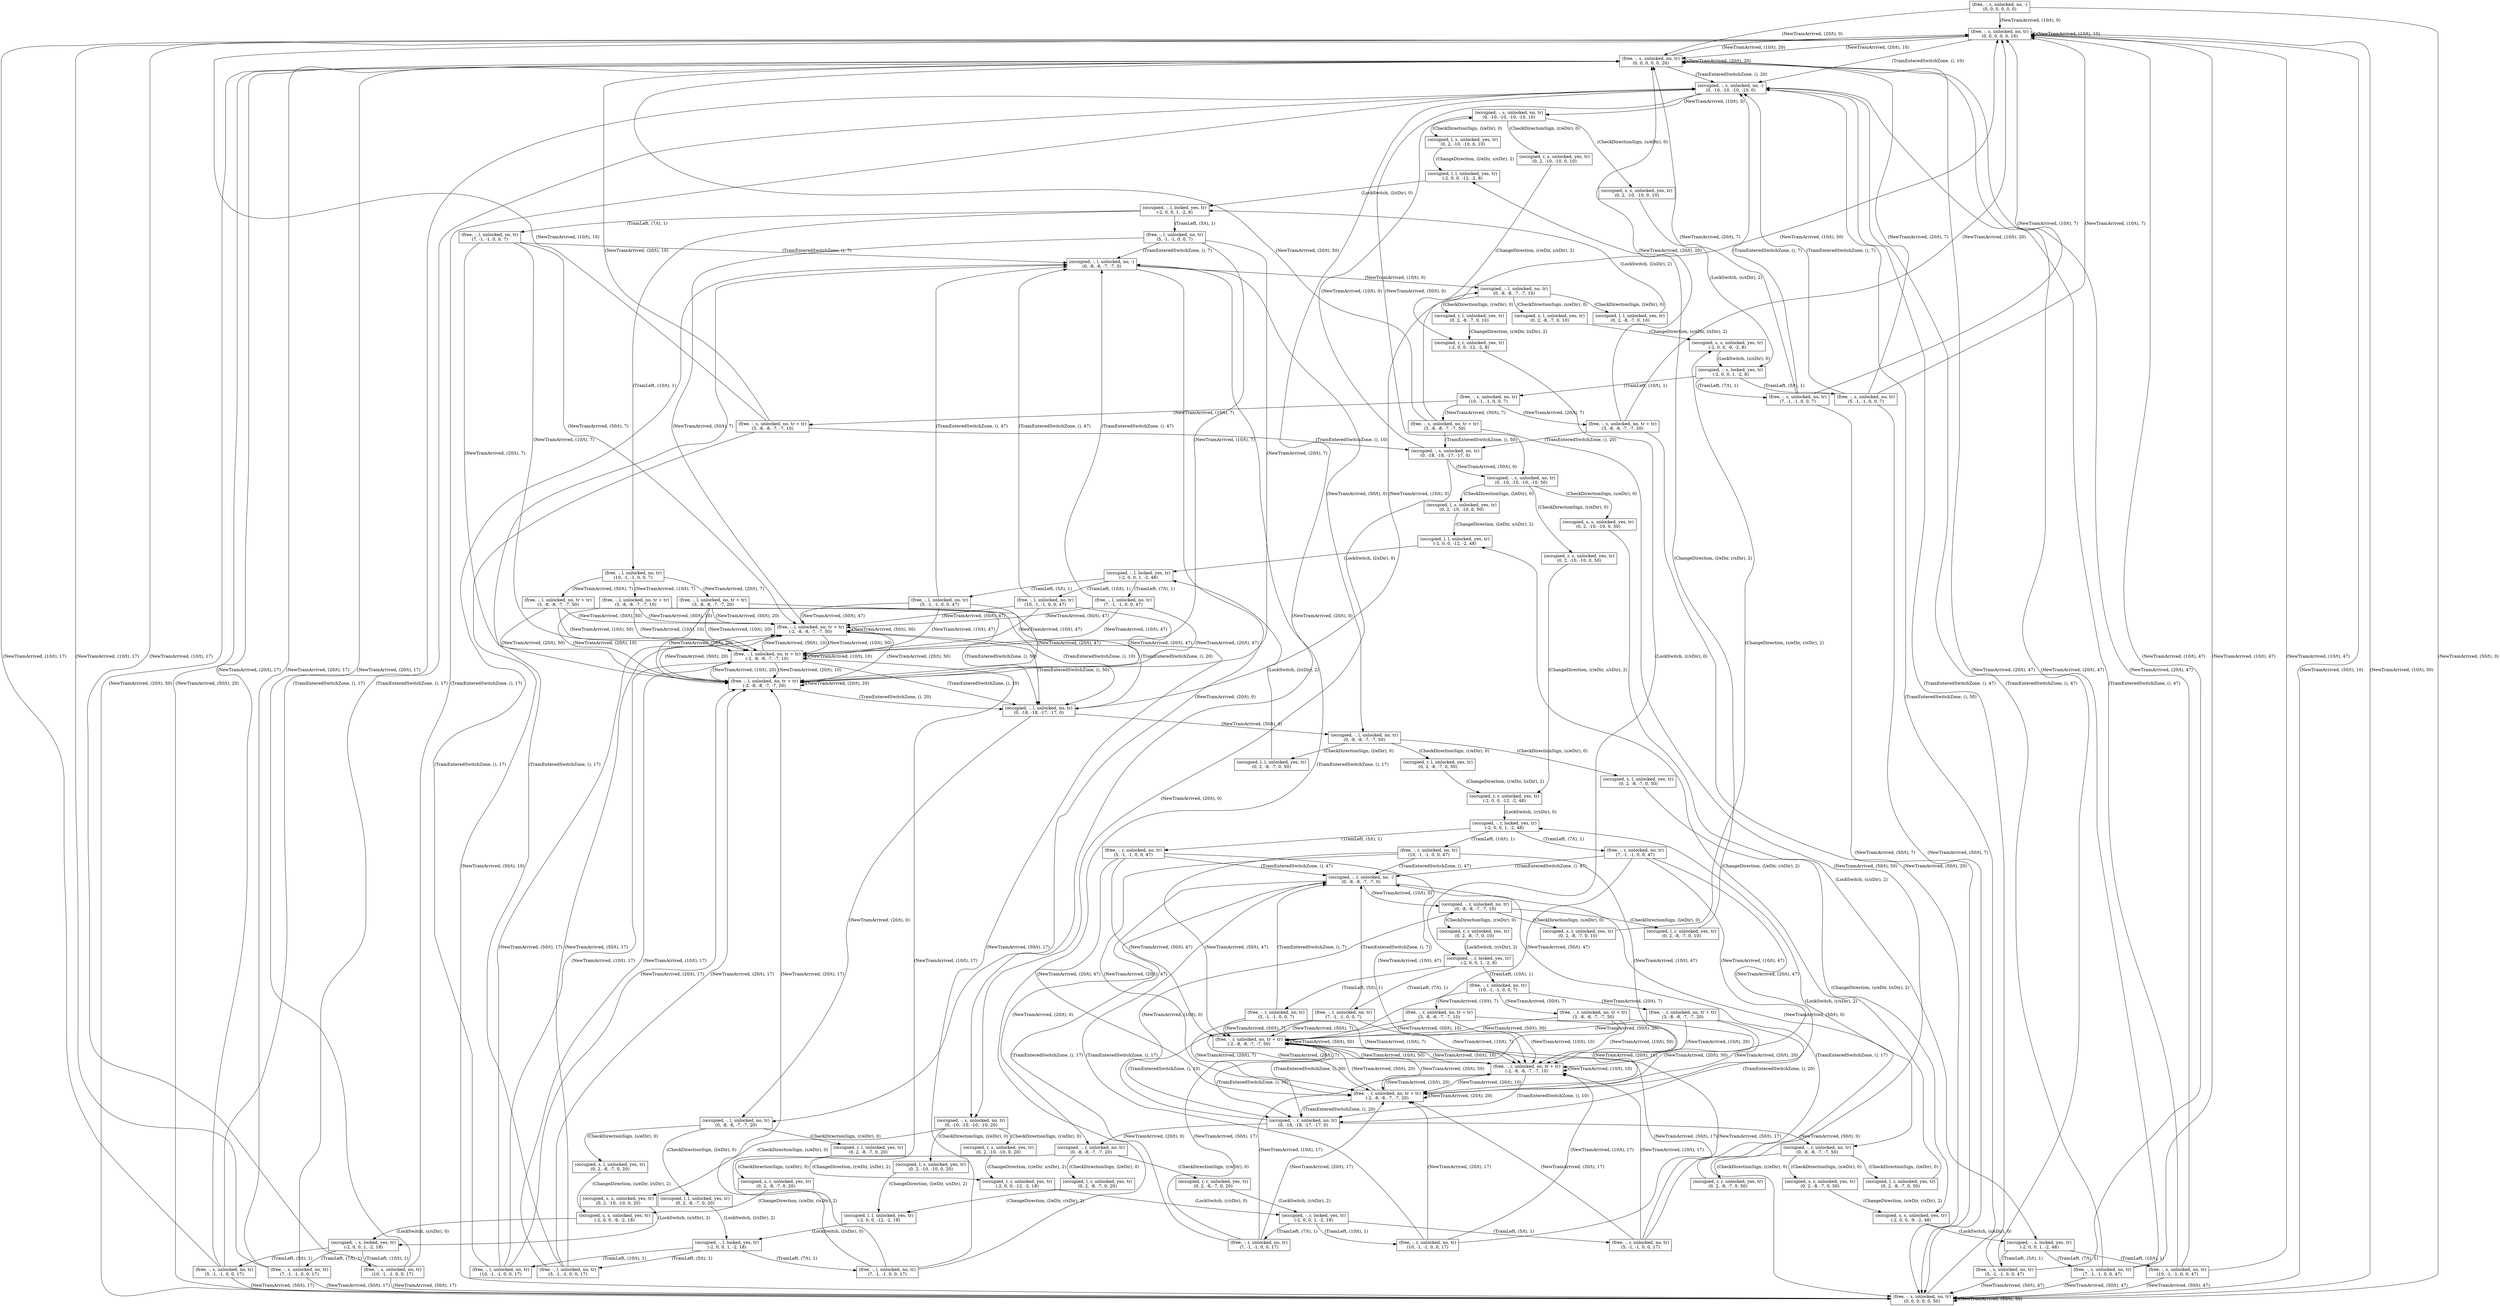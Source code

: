 digraph G {
	rankdir=TB;
	0 [label = "(free, -, s, unlocked, no, -)\n(0, 0, 0, 0, 0, 0)" shape=box];
	1 [label = "(free, -, s, unlocked, no, tr)\n(0, 0, 0, 0, 0, 10)" shape=box];
	2 [label = "(free, -, s, unlocked, no, tr)\n(0, 0, 0, 0, 0, 20)" shape=box];
	3 [label = "(free, -, s, unlocked, no, tr)\n(0, 0, 0, 0, 0, 50)" shape=box];
	4 [label = "(occupied, -, s, unlocked, no, -)\n(0, -10, -10, -10, -10, 0)" shape=box];
	5 [label = "(occupied, -, s, unlocked, no, tr)\n(0, -10, -10, -10, -10, 10)" shape=box];
	6 [label = "(occupied, -, s, unlocked, no, tr)\n(0, -10, -10, -10, -10, 20)" shape=box];
	7 [label = "(occupied, -, s, unlocked, no, tr)\n(0, -10, -10, -10, -10, 50)" shape=box];
	8 [label = "(occupied, l, s, unlocked, yes, tr)\n(0, 2, -10, -10, 0, 10)" shape=box];
	9 [label = "(occupied, s, s, unlocked, yes, tr)\n(0, 2, -10, -10, 0, 10)" shape=box];
	10 [label = "(occupied, r, s, unlocked, yes, tr)\n(0, 2, -10, -10, 0, 10)" shape=box];
	11 [label = "(occupied, l, s, unlocked, yes, tr)\n(0, 2, -10, -10, 0, 20)" shape=box];
	12 [label = "(occupied, s, s, unlocked, yes, tr)\n(0, 2, -10, -10, 0, 20)" shape=box];
	13 [label = "(occupied, r, s, unlocked, yes, tr)\n(0, 2, -10, -10, 0, 20)" shape=box];
	14 [label = "(occupied, l, s, unlocked, yes, tr)\n(0, 2, -10, -10, 0, 50)" shape=box];
	15 [label = "(occupied, s, s, unlocked, yes, tr)\n(0, 2, -10, -10, 0, 50)" shape=box];
	16 [label = "(occupied, r, s, unlocked, yes, tr)\n(0, 2, -10, -10, 0, 50)" shape=box];
	17 [label = "(occupied, l, l, unlocked, yes, tr)\n(-2, 0, 0, -12, -2, 8)" shape=box];
	18 [label = "(occupied, -, s, locked, yes, tr)\n(-2, 0, 0, 1, -2, 8)" shape=box];
	19 [label = "(occupied, r, r, unlocked, yes, tr)\n(-2, 0, 0, -12, -2, 8)" shape=box];
	20 [label = "(occupied, l, l, unlocked, yes, tr)\n(-2, 0, 0, -12, -2, 18)" shape=box];
	21 [label = "(occupied, -, s, locked, yes, tr)\n(-2, 0, 0, 1, -2, 18)" shape=box];
	22 [label = "(occupied, r, r, unlocked, yes, tr)\n(-2, 0, 0, -12, -2, 18)" shape=box];
	23 [label = "(occupied, l, l, unlocked, yes, tr)\n(-2, 0, 0, -12, -2, 48)" shape=box];
	24 [label = "(occupied, -, s, locked, yes, tr)\n(-2, 0, 0, 1, -2, 48)" shape=box];
	25 [label = "(occupied, r, r, unlocked, yes, tr)\n(-2, 0, 0, -12, -2, 48)" shape=box];
	26 [label = "(occupied, -, l, locked, yes, tr)\n(-2, 0, 0, 1, -2, 8)" shape=box];
	27 [label = "(free, -, s, unlocked, no, tr)\n(5, -1, -1, 0, 0, 7)" shape=box];
	28 [label = "(free, -, s, unlocked, no, tr)\n(7, -1, -1, 0, 0, 7)" shape=box];
	29 [label = "(free, -, s, unlocked, no, tr)\n(10, -1, -1, 0, 0, 7)" shape=box];
	30 [label = "(occupied, -, r, locked, yes, tr)\n(-2, 0, 0, 1, -2, 8)" shape=box];
	31 [label = "(occupied, -, l, locked, yes, tr)\n(-2, 0, 0, 1, -2, 18)" shape=box];
	32 [label = "(free, -, s, unlocked, no, tr)\n(5, -1, -1, 0, 0, 17)" shape=box];
	33 [label = "(free, -, s, unlocked, no, tr)\n(7, -1, -1, 0, 0, 17)" shape=box];
	34 [label = "(free, -, s, unlocked, no, tr)\n(10, -1, -1, 0, 0, 17)" shape=box];
	35 [label = "(occupied, -, r, locked, yes, tr)\n(-2, 0, 0, 1, -2, 18)" shape=box];
	36 [label = "(occupied, -, l, locked, yes, tr)\n(-2, 0, 0, 1, -2, 48)" shape=box];
	37 [label = "(free, -, s, unlocked, no, tr)\n(5, -1, -1, 0, 0, 47)" shape=box];
	38 [label = "(free, -, s, unlocked, no, tr)\n(7, -1, -1, 0, 0, 47)" shape=box];
	39 [label = "(free, -, s, unlocked, no, tr)\n(10, -1, -1, 0, 0, 47)" shape=box];
	40 [label = "(occupied, -, r, locked, yes, tr)\n(-2, 0, 0, 1, -2, 48)" shape=box];
	41 [label = "(free, -, l, unlocked, no, tr)\n(5, -1, -1, 0, 0, 7)" shape=box];
	42 [label = "(free, -, l, unlocked, no, tr)\n(7, -1, -1, 0, 0, 7)" shape=box];
	43 [label = "(free, -, l, unlocked, no, tr)\n(10, -1, -1, 0, 0, 7)" shape=box];
	44 [label = "(free, -, s, unlocked, no, tr + tr)\n(3, -8, -8, -7, -7, 10)" shape=box];
	45 [label = "(free, -, s, unlocked, no, tr + tr)\n(3, -8, -8, -7, -7, 20)" shape=box];
	46 [label = "(free, -, s, unlocked, no, tr + tr)\n(3, -8, -8, -7, -7, 50)" shape=box];
	47 [label = "(free, -, r, unlocked, no, tr)\n(5, -1, -1, 0, 0, 7)" shape=box];
	48 [label = "(free, -, r, unlocked, no, tr)\n(7, -1, -1, 0, 0, 7)" shape=box];
	49 [label = "(free, -, r, unlocked, no, tr)\n(10, -1, -1, 0, 0, 7)" shape=box];
	50 [label = "(free, -, l, unlocked, no, tr)\n(5, -1, -1, 0, 0, 17)" shape=box];
	51 [label = "(free, -, l, unlocked, no, tr)\n(7, -1, -1, 0, 0, 17)" shape=box];
	52 [label = "(free, -, l, unlocked, no, tr)\n(10, -1, -1, 0, 0, 17)" shape=box];
	53 [label = "(free, -, r, unlocked, no, tr)\n(5, -1, -1, 0, 0, 17)" shape=box];
	54 [label = "(free, -, r, unlocked, no, tr)\n(7, -1, -1, 0, 0, 17)" shape=box];
	55 [label = "(free, -, r, unlocked, no, tr)\n(10, -1, -1, 0, 0, 17)" shape=box];
	56 [label = "(free, -, l, unlocked, no, tr)\n(5, -1, -1, 0, 0, 47)" shape=box];
	57 [label = "(free, -, l, unlocked, no, tr)\n(7, -1, -1, 0, 0, 47)" shape=box];
	58 [label = "(free, -, l, unlocked, no, tr)\n(10, -1, -1, 0, 0, 47)" shape=box];
	59 [label = "(free, -, r, unlocked, no, tr)\n(5, -1, -1, 0, 0, 47)" shape=box];
	60 [label = "(free, -, r, unlocked, no, tr)\n(7, -1, -1, 0, 0, 47)" shape=box];
	61 [label = "(free, -, r, unlocked, no, tr)\n(10, -1, -1, 0, 0, 47)" shape=box];
	62 [label = "(occupied, -, l, unlocked, no, -)\n(0, -8, -8, -7, -7, 0)" shape=box];
	63 [label = "(free, -, l, unlocked, no, tr + tr)\n(-2, -8, -8, -7, -7, 10)" shape=box];
	64 [label = "(free, -, l, unlocked, no, tr + tr)\n(-2, -8, -8, -7, -7, 20)" shape=box];
	65 [label = "(free, -, l, unlocked, no, tr + tr)\n(-2, -8, -8, -7, -7, 50)" shape=box];
	66 [label = "(occupied, -, l, unlocked, no, tr)\n(0, -8, -8, -7, -7, 10)" shape=box];
	67 [label = "(occupied, -, l, unlocked, no, tr)\n(0, -8, -8, -7, -7, 20)" shape=box];
	68 [label = "(occupied, -, l, unlocked, no, tr)\n(0, -8, -8, -7, -7, 50)" shape=box];
	69 [label = "(free, -, l, unlocked, no, tr + tr)\n(3, -8, -8, -7, -7, 10)" shape=box];
	70 [label = "(free, -, l, unlocked, no, tr + tr)\n(3, -8, -8, -7, -7, 20)" shape=box];
	71 [label = "(free, -, l, unlocked, no, tr + tr)\n(3, -8, -8, -7, -7, 50)" shape=box];
	72 [label = "(occupied, -, s, unlocked, no, tr)\n(0, -18, -18, -17, -17, 0)" shape=box];
	73 [label = "(occupied, -, r, unlocked, no, -)\n(0, -8, -8, -7, -7, 0)" shape=box];
	74 [label = "(free, -, r, unlocked, no, tr + tr)\n(-2, -8, -8, -7, -7, 10)" shape=box];
	75 [label = "(free, -, r, unlocked, no, tr + tr)\n(-2, -8, -8, -7, -7, 20)" shape=box];
	76 [label = "(free, -, r, unlocked, no, tr + tr)\n(-2, -8, -8, -7, -7, 50)" shape=box];
	77 [label = "(occupied, -, r, unlocked, no, tr)\n(0, -8, -8, -7, -7, 10)" shape=box];
	78 [label = "(occupied, -, r, unlocked, no, tr)\n(0, -8, -8, -7, -7, 20)" shape=box];
	79 [label = "(occupied, -, r, unlocked, no, tr)\n(0, -8, -8, -7, -7, 50)" shape=box];
	80 [label = "(free, -, r, unlocked, no, tr + tr)\n(3, -8, -8, -7, -7, 10)" shape=box];
	81 [label = "(free, -, r, unlocked, no, tr + tr)\n(3, -8, -8, -7, -7, 20)" shape=box];
	82 [label = "(free, -, r, unlocked, no, tr + tr)\n(3, -8, -8, -7, -7, 50)" shape=box];
	83 [label = "(occupied, -, l, unlocked, no, tr)\n(0, -18, -18, -17, -17, 0)" shape=box];
	84 [label = "(occupied, l, l, unlocked, yes, tr)\n(0, 2, -8, -7, 0, 10)" shape=box];
	85 [label = "(occupied, s, l, unlocked, yes, tr)\n(0, 2, -8, -7, 0, 10)" shape=box];
	86 [label = "(occupied, r, l, unlocked, yes, tr)\n(0, 2, -8, -7, 0, 10)" shape=box];
	87 [label = "(occupied, l, l, unlocked, yes, tr)\n(0, 2, -8, -7, 0, 20)" shape=box];
	88 [label = "(occupied, s, l, unlocked, yes, tr)\n(0, 2, -8, -7, 0, 20)" shape=box];
	89 [label = "(occupied, r, l, unlocked, yes, tr)\n(0, 2, -8, -7, 0, 20)" shape=box];
	90 [label = "(occupied, l, l, unlocked, yes, tr)\n(0, 2, -8, -7, 0, 50)" shape=box];
	91 [label = "(occupied, s, l, unlocked, yes, tr)\n(0, 2, -8, -7, 0, 50)" shape=box];
	92 [label = "(occupied, r, l, unlocked, yes, tr)\n(0, 2, -8, -7, 0, 50)" shape=box];
	93 [label = "(occupied, -, r, unlocked, no, tr)\n(0, -18, -18, -17, -17, 0)" shape=box];
	94 [label = "(occupied, l, r, unlocked, yes, tr)\n(0, 2, -8, -7, 0, 10)" shape=box];
	95 [label = "(occupied, s, r, unlocked, yes, tr)\n(0, 2, -8, -7, 0, 10)" shape=box];
	96 [label = "(occupied, r, r, unlocked, yes, tr)\n(0, 2, -8, -7, 0, 10)" shape=box];
	97 [label = "(occupied, l, r, unlocked, yes, tr)\n(0, 2, -8, -7, 0, 20)" shape=box];
	98 [label = "(occupied, s, r, unlocked, yes, tr)\n(0, 2, -8, -7, 0, 20)" shape=box];
	99 [label = "(occupied, r, r, unlocked, yes, tr)\n(0, 2, -8, -7, 0, 20)" shape=box];
	100 [label = "(occupied, l, r, unlocked, yes, tr)\n(0, 2, -8, -7, 0, 50)" shape=box];
	101 [label = "(occupied, s, r, unlocked, yes, tr)\n(0, 2, -8, -7, 0, 50)" shape=box];
	102 [label = "(occupied, r, r, unlocked, yes, tr)\n(0, 2, -8, -7, 0, 50)" shape=box];
	103 [label = "(occupied, s, s, unlocked, yes, tr)\n(-2, 0, 0, -9, -2, 8)" shape=box];
	104 [label = "(occupied, s, s, unlocked, yes, tr)\n(-2, 0, 0, -9, -2, 18)" shape=box];
	105 [label = "(occupied, s, s, unlocked, yes, tr)\n(-2, 0, 0, -9, -2, 48)" shape=box];
	0 -> 1 [label = "(NewTramArrived, (10/t), 0)"];
	0 -> 2 [label = "(NewTramArrived, (20/t), 0)"];
	0 -> 3 [label = "(NewTramArrived, (50/t), 0)"];
	1 -> 4 [label = "(TramEnteredSwitchZone, (), 10)"];
	1 -> 1 [label = "(NewTramArrived, (10/t), 10)"];
	1 -> 2 [label = "(NewTramArrived, (20/t), 10)"];
	1 -> 3 [label = "(NewTramArrived, (50/t), 10)"];
	4 -> 5 [label = "(NewTramArrived, (10/t), 0)"];
	4 -> 6 [label = "(NewTramArrived, (20/t), 0)"];
	4 -> 7 [label = "(NewTramArrived, (50/t), 0)"];
	2 -> 4 [label = "(TramEnteredSwitchZone, (), 20)"];
	2 -> 1 [label = "(NewTramArrived, (10/t), 20)"];
	2 -> 2 [label = "(NewTramArrived, (20/t), 20)"];
	2 -> 3 [label = "(NewTramArrived, (50/t), 20)"];
	3 -> 4 [label = "(TramEnteredSwitchZone, (), 50)"];
	3 -> 1 [label = "(NewTramArrived, (10/t), 50)"];
	3 -> 2 [label = "(NewTramArrived, (20/t), 50)"];
	3 -> 3 [label = "(NewTramArrived, (50/t), 50)"];
	5 -> 8 [label = "(CheckDirectionSign, (l/eDir), 0)"];
	5 -> 9 [label = "(CheckDirectionSign, (s/eDir), 0)"];
	5 -> 10 [label = "(CheckDirectionSign, (r/eDir), 0)"];
	6 -> 11 [label = "(CheckDirectionSign, (l/eDir), 0)"];
	6 -> 12 [label = "(CheckDirectionSign, (s/eDir), 0)"];
	6 -> 13 [label = "(CheckDirectionSign, (r/eDir), 0)"];
	7 -> 14 [label = "(CheckDirectionSign, (l/eDir), 0)"];
	7 -> 15 [label = "(CheckDirectionSign, (s/eDir), 0)"];
	7 -> 16 [label = "(CheckDirectionSign, (r/eDir), 0)"];
	8 -> 17 [label = "(ChangeDirection, (l/eDir, s/sDir), 2)"];
	9 -> 18 [label = "(LockSwitch, (s/sDir), 2)"];
	10 -> 19 [label = "(ChangeDirection, (r/eDir, s/sDir), 2)"];
	11 -> 20 [label = "(ChangeDirection, (l/eDir, s/sDir), 2)"];
	12 -> 21 [label = "(LockSwitch, (s/sDir), 2)"];
	13 -> 22 [label = "(ChangeDirection, (r/eDir, s/sDir), 2)"];
	14 -> 23 [label = "(ChangeDirection, (l/eDir, s/sDir), 2)"];
	15 -> 24 [label = "(LockSwitch, (s/sDir), 2)"];
	16 -> 25 [label = "(ChangeDirection, (r/eDir, s/sDir), 2)"];
	17 -> 26 [label = "(LockSwitch, (l/sDir), 0)"];
	18 -> 27 [label = "(TramLeft, (5/t), 1)"];
	18 -> 28 [label = "(TramLeft, (7/t), 1)"];
	18 -> 29 [label = "(TramLeft, (10/t), 1)"];
	19 -> 30 [label = "(LockSwitch, (r/sDir), 0)"];
	20 -> 31 [label = "(LockSwitch, (l/sDir), 0)"];
	21 -> 32 [label = "(TramLeft, (5/t), 1)"];
	21 -> 33 [label = "(TramLeft, (7/t), 1)"];
	21 -> 34 [label = "(TramLeft, (10/t), 1)"];
	22 -> 35 [label = "(LockSwitch, (r/sDir), 0)"];
	23 -> 36 [label = "(LockSwitch, (l/sDir), 0)"];
	24 -> 37 [label = "(TramLeft, (5/t), 1)"];
	24 -> 38 [label = "(TramLeft, (7/t), 1)"];
	24 -> 39 [label = "(TramLeft, (10/t), 1)"];
	25 -> 40 [label = "(LockSwitch, (r/sDir), 0)"];
	26 -> 41 [label = "(TramLeft, (5/t), 1)"];
	26 -> 42 [label = "(TramLeft, (7/t), 1)"];
	26 -> 43 [label = "(TramLeft, (10/t), 1)"];
	27 -> 4 [label = "(TramEnteredSwitchZone, (), 7)"];
	27 -> 1 [label = "(NewTramArrived, (10/t), 7)"];
	27 -> 2 [label = "(NewTramArrived, (20/t), 7)"];
	27 -> 3 [label = "(NewTramArrived, (50/t), 7)"];
	28 -> 4 [label = "(TramEnteredSwitchZone, (), 7)"];
	28 -> 1 [label = "(NewTramArrived, (10/t), 7)"];
	28 -> 2 [label = "(NewTramArrived, (20/t), 7)"];
	28 -> 3 [label = "(NewTramArrived, (50/t), 7)"];
	29 -> 44 [label = "(NewTramArrived, (10/t), 7)"];
	29 -> 45 [label = "(NewTramArrived, (20/t), 7)"];
	29 -> 46 [label = "(NewTramArrived, (50/t), 7)"];
	30 -> 47 [label = "(TramLeft, (5/t), 1)"];
	30 -> 48 [label = "(TramLeft, (7/t), 1)"];
	30 -> 49 [label = "(TramLeft, (10/t), 1)"];
	31 -> 50 [label = "(TramLeft, (5/t), 1)"];
	31 -> 51 [label = "(TramLeft, (7/t), 1)"];
	31 -> 52 [label = "(TramLeft, (10/t), 1)"];
	32 -> 4 [label = "(TramEnteredSwitchZone, (), 17)"];
	32 -> 1 [label = "(NewTramArrived, (10/t), 17)"];
	32 -> 2 [label = "(NewTramArrived, (20/t), 17)"];
	32 -> 3 [label = "(NewTramArrived, (50/t), 17)"];
	33 -> 4 [label = "(TramEnteredSwitchZone, (), 17)"];
	33 -> 1 [label = "(NewTramArrived, (10/t), 17)"];
	33 -> 2 [label = "(NewTramArrived, (20/t), 17)"];
	33 -> 3 [label = "(NewTramArrived, (50/t), 17)"];
	34 -> 4 [label = "(TramEnteredSwitchZone, (), 17)"];
	34 -> 1 [label = "(NewTramArrived, (10/t), 17)"];
	34 -> 2 [label = "(NewTramArrived, (20/t), 17)"];
	34 -> 3 [label = "(NewTramArrived, (50/t), 17)"];
	35 -> 53 [label = "(TramLeft, (5/t), 1)"];
	35 -> 54 [label = "(TramLeft, (7/t), 1)"];
	35 -> 55 [label = "(TramLeft, (10/t), 1)"];
	36 -> 56 [label = "(TramLeft, (5/t), 1)"];
	36 -> 57 [label = "(TramLeft, (7/t), 1)"];
	36 -> 58 [label = "(TramLeft, (10/t), 1)"];
	37 -> 4 [label = "(TramEnteredSwitchZone, (), 47)"];
	37 -> 1 [label = "(NewTramArrived, (10/t), 47)"];
	37 -> 2 [label = "(NewTramArrived, (20/t), 47)"];
	37 -> 3 [label = "(NewTramArrived, (50/t), 47)"];
	38 -> 4 [label = "(TramEnteredSwitchZone, (), 47)"];
	38 -> 1 [label = "(NewTramArrived, (10/t), 47)"];
	38 -> 2 [label = "(NewTramArrived, (20/t), 47)"];
	38 -> 3 [label = "(NewTramArrived, (50/t), 47)"];
	39 -> 4 [label = "(TramEnteredSwitchZone, (), 47)"];
	39 -> 1 [label = "(NewTramArrived, (10/t), 47)"];
	39 -> 2 [label = "(NewTramArrived, (20/t), 47)"];
	39 -> 3 [label = "(NewTramArrived, (50/t), 47)"];
	40 -> 59 [label = "(TramLeft, (5/t), 1)"];
	40 -> 60 [label = "(TramLeft, (7/t), 1)"];
	40 -> 61 [label = "(TramLeft, (10/t), 1)"];
	41 -> 62 [label = "(TramEnteredSwitchZone, (), 7)"];
	41 -> 63 [label = "(NewTramArrived, (10/t), 7)"];
	41 -> 64 [label = "(NewTramArrived, (20/t), 7)"];
	41 -> 65 [label = "(NewTramArrived, (50/t), 7)"];
	62 -> 66 [label = "(NewTramArrived, (10/t), 0)"];
	62 -> 67 [label = "(NewTramArrived, (20/t), 0)"];
	62 -> 68 [label = "(NewTramArrived, (50/t), 0)"];
	42 -> 62 [label = "(TramEnteredSwitchZone, (), 7)"];
	42 -> 63 [label = "(NewTramArrived, (10/t), 7)"];
	42 -> 64 [label = "(NewTramArrived, (20/t), 7)"];
	42 -> 65 [label = "(NewTramArrived, (50/t), 7)"];
	43 -> 69 [label = "(NewTramArrived, (10/t), 7)"];
	43 -> 70 [label = "(NewTramArrived, (20/t), 7)"];
	43 -> 71 [label = "(NewTramArrived, (50/t), 7)"];
	44 -> 72 [label = "(TramEnteredSwitchZone, (), 10)"];
	44 -> 1 [label = "(NewTramArrived, (10/t), 10)"];
	44 -> 2 [label = "(NewTramArrived, (20/t), 10)"];
	44 -> 3 [label = "(NewTramArrived, (50/t), 10)"];
	72 -> 5 [label = "(NewTramArrived, (10/t), 0)"];
	72 -> 6 [label = "(NewTramArrived, (20/t), 0)"];
	72 -> 7 [label = "(NewTramArrived, (50/t), 0)"];
	45 -> 72 [label = "(TramEnteredSwitchZone, (), 20)"];
	45 -> 1 [label = "(NewTramArrived, (10/t), 20)"];
	45 -> 2 [label = "(NewTramArrived, (20/t), 20)"];
	45 -> 3 [label = "(NewTramArrived, (50/t), 20)"];
	46 -> 72 [label = "(TramEnteredSwitchZone, (), 50)"];
	46 -> 1 [label = "(NewTramArrived, (10/t), 50)"];
	46 -> 2 [label = "(NewTramArrived, (20/t), 50)"];
	46 -> 3 [label = "(NewTramArrived, (50/t), 50)"];
	47 -> 73 [label = "(TramEnteredSwitchZone, (), 7)"];
	47 -> 74 [label = "(NewTramArrived, (10/t), 7)"];
	47 -> 75 [label = "(NewTramArrived, (20/t), 7)"];
	47 -> 76 [label = "(NewTramArrived, (50/t), 7)"];
	73 -> 77 [label = "(NewTramArrived, (10/t), 0)"];
	73 -> 78 [label = "(NewTramArrived, (20/t), 0)"];
	73 -> 79 [label = "(NewTramArrived, (50/t), 0)"];
	48 -> 73 [label = "(TramEnteredSwitchZone, (), 7)"];
	48 -> 74 [label = "(NewTramArrived, (10/t), 7)"];
	48 -> 75 [label = "(NewTramArrived, (20/t), 7)"];
	48 -> 76 [label = "(NewTramArrived, (50/t), 7)"];
	49 -> 80 [label = "(NewTramArrived, (10/t), 7)"];
	49 -> 81 [label = "(NewTramArrived, (20/t), 7)"];
	49 -> 82 [label = "(NewTramArrived, (50/t), 7)"];
	50 -> 62 [label = "(TramEnteredSwitchZone, (), 17)"];
	50 -> 63 [label = "(NewTramArrived, (10/t), 17)"];
	50 -> 64 [label = "(NewTramArrived, (20/t), 17)"];
	50 -> 65 [label = "(NewTramArrived, (50/t), 17)"];
	51 -> 62 [label = "(TramEnteredSwitchZone, (), 17)"];
	51 -> 63 [label = "(NewTramArrived, (10/t), 17)"];
	51 -> 64 [label = "(NewTramArrived, (20/t), 17)"];
	51 -> 65 [label = "(NewTramArrived, (50/t), 17)"];
	52 -> 62 [label = "(TramEnteredSwitchZone, (), 17)"];
	52 -> 63 [label = "(NewTramArrived, (10/t), 17)"];
	52 -> 64 [label = "(NewTramArrived, (20/t), 17)"];
	52 -> 65 [label = "(NewTramArrived, (50/t), 17)"];
	53 -> 73 [label = "(TramEnteredSwitchZone, (), 17)"];
	53 -> 74 [label = "(NewTramArrived, (10/t), 17)"];
	53 -> 75 [label = "(NewTramArrived, (20/t), 17)"];
	53 -> 76 [label = "(NewTramArrived, (50/t), 17)"];
	54 -> 73 [label = "(TramEnteredSwitchZone, (), 17)"];
	54 -> 74 [label = "(NewTramArrived, (10/t), 17)"];
	54 -> 75 [label = "(NewTramArrived, (20/t), 17)"];
	54 -> 76 [label = "(NewTramArrived, (50/t), 17)"];
	55 -> 73 [label = "(TramEnteredSwitchZone, (), 17)"];
	55 -> 74 [label = "(NewTramArrived, (10/t), 17)"];
	55 -> 75 [label = "(NewTramArrived, (20/t), 17)"];
	55 -> 76 [label = "(NewTramArrived, (50/t), 17)"];
	56 -> 62 [label = "(TramEnteredSwitchZone, (), 47)"];
	56 -> 63 [label = "(NewTramArrived, (10/t), 47)"];
	56 -> 64 [label = "(NewTramArrived, (20/t), 47)"];
	56 -> 65 [label = "(NewTramArrived, (50/t), 47)"];
	57 -> 62 [label = "(TramEnteredSwitchZone, (), 47)"];
	57 -> 63 [label = "(NewTramArrived, (10/t), 47)"];
	57 -> 64 [label = "(NewTramArrived, (20/t), 47)"];
	57 -> 65 [label = "(NewTramArrived, (50/t), 47)"];
	58 -> 62 [label = "(TramEnteredSwitchZone, (), 47)"];
	58 -> 63 [label = "(NewTramArrived, (10/t), 47)"];
	58 -> 64 [label = "(NewTramArrived, (20/t), 47)"];
	58 -> 65 [label = "(NewTramArrived, (50/t), 47)"];
	59 -> 73 [label = "(TramEnteredSwitchZone, (), 47)"];
	59 -> 74 [label = "(NewTramArrived, (10/t), 47)"];
	59 -> 75 [label = "(NewTramArrived, (20/t), 47)"];
	59 -> 76 [label = "(NewTramArrived, (50/t), 47)"];
	60 -> 73 [label = "(TramEnteredSwitchZone, (), 47)"];
	60 -> 74 [label = "(NewTramArrived, (10/t), 47)"];
	60 -> 75 [label = "(NewTramArrived, (20/t), 47)"];
	60 -> 76 [label = "(NewTramArrived, (50/t), 47)"];
	61 -> 73 [label = "(TramEnteredSwitchZone, (), 47)"];
	61 -> 74 [label = "(NewTramArrived, (10/t), 47)"];
	61 -> 75 [label = "(NewTramArrived, (20/t), 47)"];
	61 -> 76 [label = "(NewTramArrived, (50/t), 47)"];
	63 -> 83 [label = "(TramEnteredSwitchZone, (), 10)"];
	63 -> 63 [label = "(NewTramArrived, (10/t), 10)"];
	63 -> 64 [label = "(NewTramArrived, (20/t), 10)"];
	63 -> 65 [label = "(NewTramArrived, (50/t), 10)"];
	83 -> 66 [label = "(NewTramArrived, (10/t), 0)"];
	83 -> 67 [label = "(NewTramArrived, (20/t), 0)"];
	83 -> 68 [label = "(NewTramArrived, (50/t), 0)"];
	64 -> 83 [label = "(TramEnteredSwitchZone, (), 20)"];
	64 -> 63 [label = "(NewTramArrived, (10/t), 20)"];
	64 -> 64 [label = "(NewTramArrived, (20/t), 20)"];
	64 -> 65 [label = "(NewTramArrived, (50/t), 20)"];
	65 -> 83 [label = "(TramEnteredSwitchZone, (), 50)"];
	65 -> 63 [label = "(NewTramArrived, (10/t), 50)"];
	65 -> 64 [label = "(NewTramArrived, (20/t), 50)"];
	65 -> 65 [label = "(NewTramArrived, (50/t), 50)"];
	66 -> 84 [label = "(CheckDirectionSign, (l/eDir), 0)"];
	66 -> 85 [label = "(CheckDirectionSign, (s/eDir), 0)"];
	66 -> 86 [label = "(CheckDirectionSign, (r/eDir), 0)"];
	67 -> 87 [label = "(CheckDirectionSign, (l/eDir), 0)"];
	67 -> 88 [label = "(CheckDirectionSign, (s/eDir), 0)"];
	67 -> 89 [label = "(CheckDirectionSign, (r/eDir), 0)"];
	68 -> 90 [label = "(CheckDirectionSign, (l/eDir), 0)"];
	68 -> 91 [label = "(CheckDirectionSign, (s/eDir), 0)"];
	68 -> 92 [label = "(CheckDirectionSign, (r/eDir), 0)"];
	69 -> 83 [label = "(TramEnteredSwitchZone, (), 10)"];
	69 -> 63 [label = "(NewTramArrived, (10/t), 10)"];
	69 -> 64 [label = "(NewTramArrived, (20/t), 10)"];
	69 -> 65 [label = "(NewTramArrived, (50/t), 10)"];
	70 -> 83 [label = "(TramEnteredSwitchZone, (), 20)"];
	70 -> 63 [label = "(NewTramArrived, (10/t), 20)"];
	70 -> 64 [label = "(NewTramArrived, (20/t), 20)"];
	70 -> 65 [label = "(NewTramArrived, (50/t), 20)"];
	71 -> 83 [label = "(TramEnteredSwitchZone, (), 50)"];
	71 -> 63 [label = "(NewTramArrived, (10/t), 50)"];
	71 -> 64 [label = "(NewTramArrived, (20/t), 50)"];
	71 -> 65 [label = "(NewTramArrived, (50/t), 50)"];
	74 -> 93 [label = "(TramEnteredSwitchZone, (), 10)"];
	74 -> 74 [label = "(NewTramArrived, (10/t), 10)"];
	74 -> 75 [label = "(NewTramArrived, (20/t), 10)"];
	74 -> 76 [label = "(NewTramArrived, (50/t), 10)"];
	93 -> 77 [label = "(NewTramArrived, (10/t), 0)"];
	93 -> 78 [label = "(NewTramArrived, (20/t), 0)"];
	93 -> 79 [label = "(NewTramArrived, (50/t), 0)"];
	75 -> 93 [label = "(TramEnteredSwitchZone, (), 20)"];
	75 -> 74 [label = "(NewTramArrived, (10/t), 20)"];
	75 -> 75 [label = "(NewTramArrived, (20/t), 20)"];
	75 -> 76 [label = "(NewTramArrived, (50/t), 20)"];
	76 -> 93 [label = "(TramEnteredSwitchZone, (), 50)"];
	76 -> 74 [label = "(NewTramArrived, (10/t), 50)"];
	76 -> 75 [label = "(NewTramArrived, (20/t), 50)"];
	76 -> 76 [label = "(NewTramArrived, (50/t), 50)"];
	77 -> 94 [label = "(CheckDirectionSign, (l/eDir), 0)"];
	77 -> 95 [label = "(CheckDirectionSign, (s/eDir), 0)"];
	77 -> 96 [label = "(CheckDirectionSign, (r/eDir), 0)"];
	78 -> 97 [label = "(CheckDirectionSign, (l/eDir), 0)"];
	78 -> 98 [label = "(CheckDirectionSign, (s/eDir), 0)"];
	78 -> 99 [label = "(CheckDirectionSign, (r/eDir), 0)"];
	79 -> 100 [label = "(CheckDirectionSign, (l/eDir), 0)"];
	79 -> 101 [label = "(CheckDirectionSign, (s/eDir), 0)"];
	79 -> 102 [label = "(CheckDirectionSign, (r/eDir), 0)"];
	80 -> 93 [label = "(TramEnteredSwitchZone, (), 10)"];
	80 -> 74 [label = "(NewTramArrived, (10/t), 10)"];
	80 -> 75 [label = "(NewTramArrived, (20/t), 10)"];
	80 -> 76 [label = "(NewTramArrived, (50/t), 10)"];
	81 -> 93 [label = "(TramEnteredSwitchZone, (), 20)"];
	81 -> 74 [label = "(NewTramArrived, (10/t), 20)"];
	81 -> 75 [label = "(NewTramArrived, (20/t), 20)"];
	81 -> 76 [label = "(NewTramArrived, (50/t), 20)"];
	82 -> 93 [label = "(TramEnteredSwitchZone, (), 50)"];
	82 -> 74 [label = "(NewTramArrived, (10/t), 50)"];
	82 -> 75 [label = "(NewTramArrived, (20/t), 50)"];
	82 -> 76 [label = "(NewTramArrived, (50/t), 50)"];
	84 -> 26 [label = "(LockSwitch, (l/sDir), 2)"];
	85 -> 103 [label = "(ChangeDirection, (s/eDir, l/sDir), 2)"];
	86 -> 19 [label = "(ChangeDirection, (r/eDir, l/sDir), 2)"];
	87 -> 31 [label = "(LockSwitch, (l/sDir), 2)"];
	88 -> 104 [label = "(ChangeDirection, (s/eDir, l/sDir), 2)"];
	89 -> 22 [label = "(ChangeDirection, (r/eDir, l/sDir), 2)"];
	90 -> 36 [label = "(LockSwitch, (l/sDir), 2)"];
	91 -> 105 [label = "(ChangeDirection, (s/eDir, l/sDir), 2)"];
	92 -> 25 [label = "(ChangeDirection, (r/eDir, l/sDir), 2)"];
	94 -> 17 [label = "(ChangeDirection, (l/eDir, r/sDir), 2)"];
	95 -> 103 [label = "(ChangeDirection, (s/eDir, r/sDir), 2)"];
	96 -> 30 [label = "(LockSwitch, (r/sDir), 2)"];
	97 -> 20 [label = "(ChangeDirection, (l/eDir, r/sDir), 2)"];
	98 -> 104 [label = "(ChangeDirection, (s/eDir, r/sDir), 2)"];
	99 -> 35 [label = "(LockSwitch, (r/sDir), 2)"];
	100 -> 23 [label = "(ChangeDirection, (l/eDir, r/sDir), 2)"];
	101 -> 105 [label = "(ChangeDirection, (s/eDir, r/sDir), 2)"];
	102 -> 40 [label = "(LockSwitch, (r/sDir), 2)"];
	103 -> 18 [label = "(LockSwitch, (s/sDir), 0)"];
	104 -> 21 [label = "(LockSwitch, (s/sDir), 0)"];
	105 -> 24 [label = "(LockSwitch, (s/sDir), 0)"];
}

